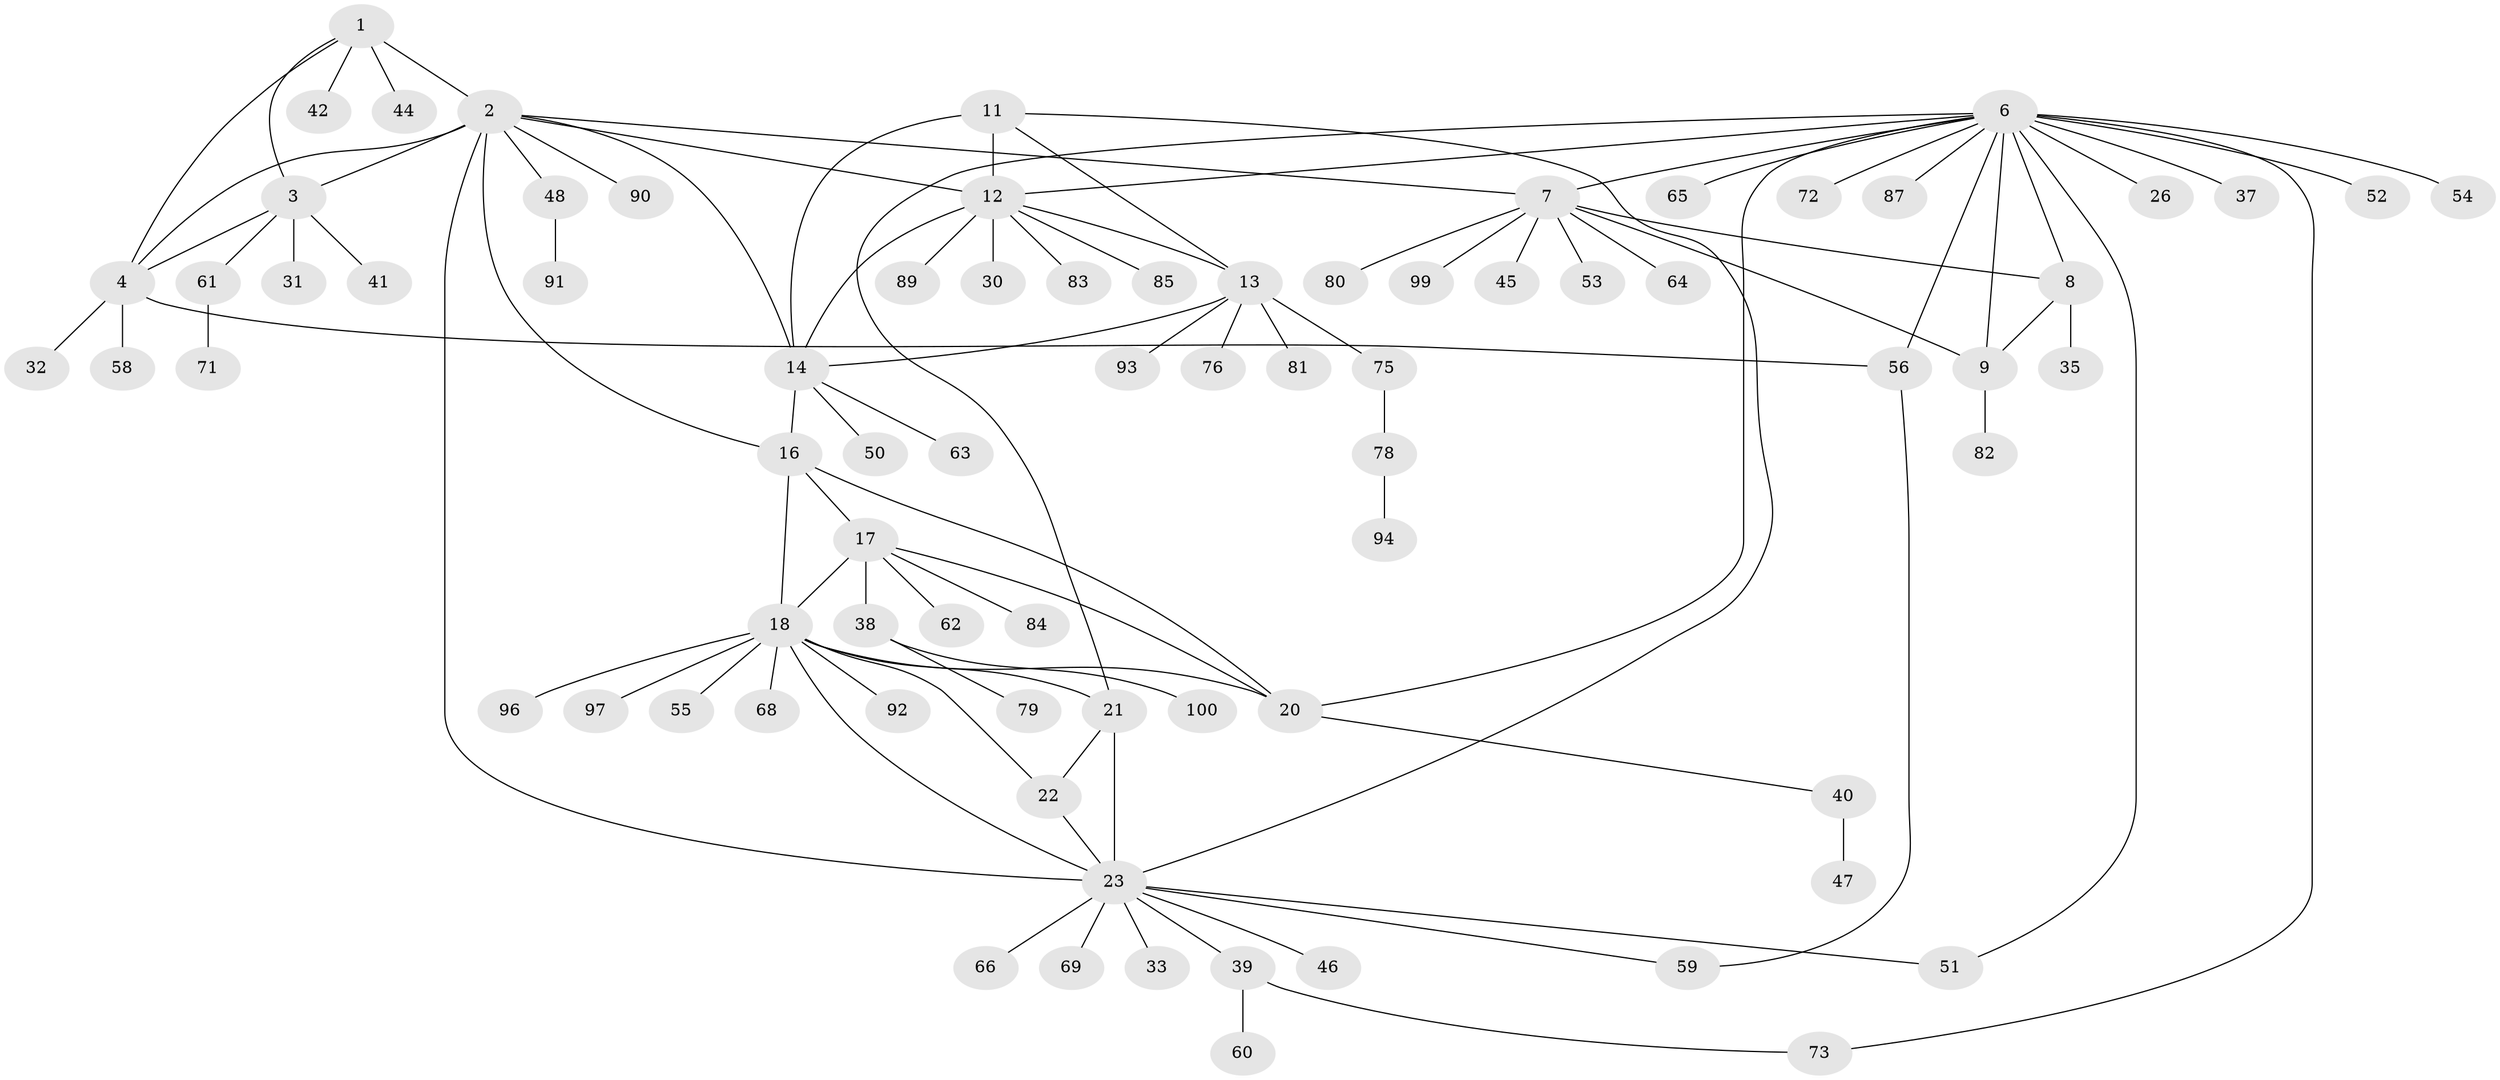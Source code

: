 // Generated by graph-tools (version 1.1) at 2025/24/03/03/25 07:24:14]
// undirected, 78 vertices, 103 edges
graph export_dot {
graph [start="1"]
  node [color=gray90,style=filled];
  1;
  2 [super="+5"];
  3 [super="+95"];
  4 [super="+27"];
  6 [super="+10"];
  7 [super="+36"];
  8 [super="+34"];
  9 [super="+74"];
  11;
  12 [super="+28"];
  13 [super="+29"];
  14 [super="+15"];
  16 [super="+70"];
  17 [super="+19"];
  18 [super="+25"];
  20 [super="+101"];
  21;
  22;
  23 [super="+24"];
  26;
  30;
  31;
  32 [super="+43"];
  33;
  35 [super="+67"];
  37;
  38 [super="+57"];
  39 [super="+49"];
  40;
  41;
  42;
  44;
  45;
  46;
  47;
  48;
  50;
  51;
  52;
  53;
  54;
  55;
  56 [super="+98"];
  58;
  59;
  60;
  61;
  62;
  63;
  64;
  65;
  66;
  68;
  69;
  71;
  72;
  73;
  75 [super="+77"];
  76;
  78 [super="+86"];
  79 [super="+88"];
  80;
  81;
  82;
  83;
  84;
  85;
  87;
  89;
  90;
  91;
  92;
  93;
  94;
  96;
  97;
  99;
  100;
  1 -- 2 [weight=2];
  1 -- 3;
  1 -- 4;
  1 -- 42;
  1 -- 44;
  2 -- 3 [weight=2];
  2 -- 4 [weight=2];
  2 -- 14;
  2 -- 16;
  2 -- 48;
  2 -- 7;
  2 -- 23;
  2 -- 90;
  2 -- 12;
  3 -- 4;
  3 -- 31;
  3 -- 41;
  3 -- 61;
  4 -- 32;
  4 -- 56;
  4 -- 58;
  6 -- 7 [weight=2];
  6 -- 8 [weight=2];
  6 -- 9 [weight=2];
  6 -- 21;
  6 -- 37;
  6 -- 51;
  6 -- 54;
  6 -- 73;
  6 -- 65;
  6 -- 72;
  6 -- 12;
  6 -- 20;
  6 -- 52;
  6 -- 87;
  6 -- 56;
  6 -- 26;
  7 -- 8;
  7 -- 9;
  7 -- 45;
  7 -- 53;
  7 -- 64;
  7 -- 80;
  7 -- 99;
  8 -- 9;
  8 -- 35;
  9 -- 82;
  11 -- 12;
  11 -- 13;
  11 -- 14 [weight=2];
  11 -- 23;
  12 -- 13;
  12 -- 14 [weight=2];
  12 -- 30;
  12 -- 83;
  12 -- 85;
  12 -- 89;
  13 -- 14 [weight=2];
  13 -- 76;
  13 -- 81;
  13 -- 75;
  13 -- 93;
  14 -- 16;
  14 -- 50;
  14 -- 63;
  16 -- 17 [weight=2];
  16 -- 18;
  16 -- 20;
  17 -- 18 [weight=2];
  17 -- 20 [weight=2];
  17 -- 38;
  17 -- 84;
  17 -- 62;
  18 -- 20;
  18 -- 96;
  18 -- 97;
  18 -- 68;
  18 -- 21;
  18 -- 22;
  18 -- 23 [weight=2];
  18 -- 55;
  18 -- 92;
  20 -- 40;
  21 -- 22;
  21 -- 23 [weight=2];
  22 -- 23 [weight=2];
  23 -- 33;
  23 -- 51;
  23 -- 66;
  23 -- 69;
  23 -- 39;
  23 -- 46;
  23 -- 59;
  38 -- 79;
  38 -- 100;
  39 -- 73;
  39 -- 60;
  40 -- 47;
  48 -- 91;
  56 -- 59;
  61 -- 71;
  75 -- 78;
  78 -- 94;
}
